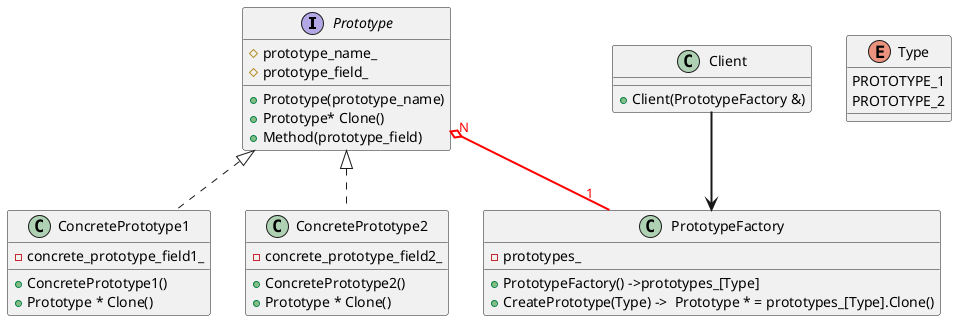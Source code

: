 @startuml

Prototype <|.. ConcretePrototype1
Prototype <|.. ConcretePrototype2

interface Prototype{
    # prototype_name_
    # prototype_field_
    + Prototype(prototype_name)
    + Prototype* Clone()
    + Method(prototype_field)
}

class ConcretePrototype1{
    - concrete_prototype_field1_
    + ConcretePrototype1()
    + Prototype * Clone()
}

class ConcretePrototype2{
    - concrete_prototype_field2_
    + ConcretePrototype2()
    + Prototype * Clone()
}

Prototype "N" o.. "1" PrototypeFactory #line:red;line.bold;text:red

class PrototypeFactory{
    - prototypes_
    + PrototypeFactory() ->prototypes_[Type]
    + CreatePrototype(Type) ->  Prototype * = prototypes_[Type].Clone()
}

Client -[bold]-> PrototypeFactory
class Client{
    + Client(PrototypeFactory &)
}

enum Type {
  PROTOTYPE_1
  PROTOTYPE_2
}

@enduml